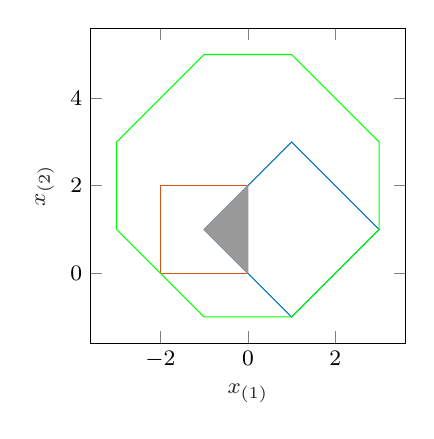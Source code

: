 % This file was created by matlab2tikz.
%
\definecolor{mycolor1}{rgb}{0.0,0.447,0.741}%
\definecolor{mycolor2}{rgb}{0.85,0.325,0.098}%
%
\begin{tikzpicture}
\footnotesize

\begin{axis}[%
width=4cm,
height=4cm,
at={(0in,0in)},
scale only axis,
xmin=-3.6,
xmax=3.6,
xlabel style={font=\color{white!15!black}},
xlabel={$x_{(1)}$},
ymin=-1.6,
ymax=5.6,
ylabel style={font=\color{white!15!black}},
ylabel={$x_{(2)}$},
axis background/.style={fill=white}
]
\addplot [color=mycolor1, forget plot]
  table[row sep=crcr]{%
-1	1\\
1	-1\\
3	1\\
1	3\\
-1	1\\
};
\addplot [color=mycolor2, forget plot]
  table[row sep=crcr]{%
-2	0\\
0	0\\
0	2\\
-2	2\\
-2	0\\
};
\addplot [color=green, forget plot]
  table[row sep=crcr]{%
-3	1\\
-1	-1\\
1	-1\\
3	1\\
3	3\\
1	5\\
-1	5\\
-3	3\\
-3	1\\
};

\addplot[area legend, draw=white!60!black, fill=white!60!black, forget plot]
table[row sep=crcr] {%
x	y\\
-1	1\\
-0	-0\\
0	2\\
-1	1\\
}--cycle;
\end{axis}
\end{tikzpicture}%